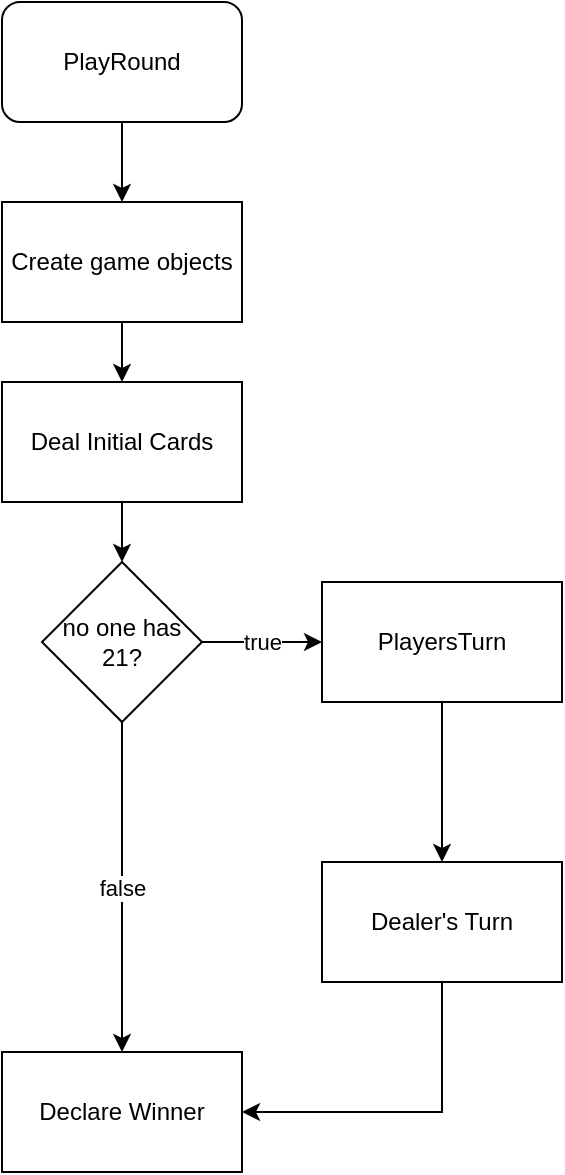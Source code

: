<mxfile version="20.1.1" type="device" pages="5"><diagram id="C5RBs43oDa-KdzZeNtuy" name="PlayRound"><mxGraphModel dx="1586" dy="683" grid="1" gridSize="10" guides="1" tooltips="1" connect="1" arrows="1" fold="1" page="1" pageScale="1" pageWidth="827" pageHeight="1169" math="0" shadow="0"><root><mxCell id="WIyWlLk6GJQsqaUBKTNV-0"/><mxCell id="WIyWlLk6GJQsqaUBKTNV-1" parent="WIyWlLk6GJQsqaUBKTNV-0"/><mxCell id="_lbZGLhsvte6-hpuF8ux-2" value="" style="edgeStyle=orthogonalEdgeStyle;rounded=0;orthogonalLoop=1;jettySize=auto;html=1;" edge="1" parent="WIyWlLk6GJQsqaUBKTNV-1" source="_lbZGLhsvte6-hpuF8ux-0" target="_lbZGLhsvte6-hpuF8ux-1"><mxGeometry relative="1" as="geometry"/></mxCell><mxCell id="_lbZGLhsvte6-hpuF8ux-0" value="PlayRound" style="rounded=1;whiteSpace=wrap;html=1;" vertex="1" parent="WIyWlLk6GJQsqaUBKTNV-1"><mxGeometry x="130" y="30" width="120" height="60" as="geometry"/></mxCell><mxCell id="_lbZGLhsvte6-hpuF8ux-4" value="" style="edgeStyle=orthogonalEdgeStyle;rounded=0;orthogonalLoop=1;jettySize=auto;html=1;" edge="1" parent="WIyWlLk6GJQsqaUBKTNV-1" source="_lbZGLhsvte6-hpuF8ux-1" target="_lbZGLhsvte6-hpuF8ux-3"><mxGeometry relative="1" as="geometry"/></mxCell><mxCell id="_lbZGLhsvte6-hpuF8ux-1" value="Create game objects" style="rounded=0;whiteSpace=wrap;html=1;" vertex="1" parent="WIyWlLk6GJQsqaUBKTNV-1"><mxGeometry x="130" y="130" width="120" height="60" as="geometry"/></mxCell><mxCell id="_lbZGLhsvte6-hpuF8ux-6" value="" style="edgeStyle=orthogonalEdgeStyle;rounded=0;orthogonalLoop=1;jettySize=auto;html=1;" edge="1" parent="WIyWlLk6GJQsqaUBKTNV-1" source="_lbZGLhsvte6-hpuF8ux-3" target="_lbZGLhsvte6-hpuF8ux-5"><mxGeometry relative="1" as="geometry"/></mxCell><mxCell id="_lbZGLhsvte6-hpuF8ux-3" value="Deal Initial Cards" style="whiteSpace=wrap;html=1;rounded=0;" vertex="1" parent="WIyWlLk6GJQsqaUBKTNV-1"><mxGeometry x="130" y="220" width="120" height="60" as="geometry"/></mxCell><mxCell id="_lbZGLhsvte6-hpuF8ux-8" value="true" style="edgeStyle=orthogonalEdgeStyle;rounded=0;orthogonalLoop=1;jettySize=auto;html=1;" edge="1" parent="WIyWlLk6GJQsqaUBKTNV-1" source="_lbZGLhsvte6-hpuF8ux-5" target="_lbZGLhsvte6-hpuF8ux-7"><mxGeometry relative="1" as="geometry"/></mxCell><mxCell id="_lbZGLhsvte6-hpuF8ux-12" value="false" style="edgeStyle=orthogonalEdgeStyle;rounded=0;orthogonalLoop=1;jettySize=auto;html=1;" edge="1" parent="WIyWlLk6GJQsqaUBKTNV-1" source="_lbZGLhsvte6-hpuF8ux-5" target="_lbZGLhsvte6-hpuF8ux-11"><mxGeometry relative="1" as="geometry"/></mxCell><mxCell id="_lbZGLhsvte6-hpuF8ux-5" value="no one has 21?" style="rhombus;whiteSpace=wrap;html=1;" vertex="1" parent="WIyWlLk6GJQsqaUBKTNV-1"><mxGeometry x="150" y="310" width="80" height="80" as="geometry"/></mxCell><mxCell id="_lbZGLhsvte6-hpuF8ux-10" value="" style="edgeStyle=orthogonalEdgeStyle;rounded=0;orthogonalLoop=1;jettySize=auto;html=1;" edge="1" parent="WIyWlLk6GJQsqaUBKTNV-1" source="_lbZGLhsvte6-hpuF8ux-7" target="_lbZGLhsvte6-hpuF8ux-9"><mxGeometry relative="1" as="geometry"/></mxCell><mxCell id="_lbZGLhsvte6-hpuF8ux-7" value="PlayersTurn" style="whiteSpace=wrap;html=1;" vertex="1" parent="WIyWlLk6GJQsqaUBKTNV-1"><mxGeometry x="290" y="320" width="120" height="60" as="geometry"/></mxCell><mxCell id="_lbZGLhsvte6-hpuF8ux-13" style="edgeStyle=orthogonalEdgeStyle;rounded=0;orthogonalLoop=1;jettySize=auto;html=1;entryX=1;entryY=0.5;entryDx=0;entryDy=0;exitX=0.5;exitY=1;exitDx=0;exitDy=0;" edge="1" parent="WIyWlLk6GJQsqaUBKTNV-1" source="_lbZGLhsvte6-hpuF8ux-9" target="_lbZGLhsvte6-hpuF8ux-11"><mxGeometry relative="1" as="geometry"/></mxCell><mxCell id="_lbZGLhsvte6-hpuF8ux-9" value="Dealer's Turn" style="whiteSpace=wrap;html=1;" vertex="1" parent="WIyWlLk6GJQsqaUBKTNV-1"><mxGeometry x="290" y="460" width="120" height="60" as="geometry"/></mxCell><mxCell id="_lbZGLhsvte6-hpuF8ux-11" value="Declare Winner" style="whiteSpace=wrap;html=1;" vertex="1" parent="WIyWlLk6GJQsqaUBKTNV-1"><mxGeometry x="130" y="555" width="120" height="60" as="geometry"/></mxCell></root></mxGraphModel></diagram><diagram id="3N0BLWIaQhOuSlQCD8_7" name="DealInitialCards"><mxGraphModel dx="591" dy="646" grid="1" gridSize="10" guides="1" tooltips="1" connect="1" arrows="1" fold="1" page="1" pageScale="1" pageWidth="850" pageHeight="1100" math="0" shadow="0"><root><mxCell id="0"/><mxCell id="1" parent="0"/><mxCell id="Cm41E4tXIJJhSxlIHzck-3" value="" style="edgeStyle=orthogonalEdgeStyle;rounded=0;orthogonalLoop=1;jettySize=auto;html=1;" edge="1" parent="1" source="Cm41E4tXIJJhSxlIHzck-1" target="Cm41E4tXIJJhSxlIHzck-2"><mxGeometry relative="1" as="geometry"/></mxCell><mxCell id="Cm41E4tXIJJhSxlIHzck-1" value="Deal Initial Cards" style="rounded=1;whiteSpace=wrap;html=1;" vertex="1" parent="1"><mxGeometry x="150" y="10" width="120" height="60" as="geometry"/></mxCell><mxCell id="Cm41E4tXIJJhSxlIHzck-5" value="" style="edgeStyle=orthogonalEdgeStyle;rounded=0;orthogonalLoop=1;jettySize=auto;html=1;" edge="1" parent="1" source="Cm41E4tXIJJhSxlIHzck-2" target="Cm41E4tXIJJhSxlIHzck-4"><mxGeometry relative="1" as="geometry"/></mxCell><mxCell id="Cm41E4tXIJJhSxlIHzck-2" value="Start Loop" style="rounded=0;whiteSpace=wrap;html=1;" vertex="1" parent="1"><mxGeometry x="150" y="110" width="120" height="60" as="geometry"/></mxCell><mxCell id="Cm41E4tXIJJhSxlIHzck-7" value="" style="edgeStyle=orthogonalEdgeStyle;rounded=0;orthogonalLoop=1;jettySize=auto;html=1;" edge="1" parent="1" source="Cm41E4tXIJJhSxlIHzck-4" target="Cm41E4tXIJJhSxlIHzck-6"><mxGeometry relative="1" as="geometry"/></mxCell><mxCell id="Cm41E4tXIJJhSxlIHzck-4" value="get a card from the deck" style="whiteSpace=wrap;html=1;rounded=0;" vertex="1" parent="1"><mxGeometry x="150" y="210" width="120" height="60" as="geometry"/></mxCell><mxCell id="Cm41E4tXIJJhSxlIHzck-9" value="" style="edgeStyle=orthogonalEdgeStyle;rounded=0;orthogonalLoop=1;jettySize=auto;html=1;" edge="1" parent="1" source="Cm41E4tXIJJhSxlIHzck-6" target="Cm41E4tXIJJhSxlIHzck-8"><mxGeometry relative="1" as="geometry"/></mxCell><mxCell id="Cm41E4tXIJJhSxlIHzck-6" value="add card to the player's hand" style="whiteSpace=wrap;html=1;rounded=0;" vertex="1" parent="1"><mxGeometry x="150" y="300" width="120" height="60" as="geometry"/></mxCell><mxCell id="Cm41E4tXIJJhSxlIHzck-11" value="" style="edgeStyle=orthogonalEdgeStyle;rounded=0;orthogonalLoop=1;jettySize=auto;html=1;" edge="1" parent="1" source="Cm41E4tXIJJhSxlIHzck-8" target="Cm41E4tXIJJhSxlIHzck-10"><mxGeometry relative="1" as="geometry"/></mxCell><mxCell id="Cm41E4tXIJJhSxlIHzck-8" value="get a card from the deck" style="whiteSpace=wrap;html=1;rounded=0;" vertex="1" parent="1"><mxGeometry x="150" y="400" width="120" height="60" as="geometry"/></mxCell><mxCell id="Cm41E4tXIJJhSxlIHzck-12" value="do twice" style="edgeStyle=orthogonalEdgeStyle;rounded=0;orthogonalLoop=1;jettySize=auto;html=1;entryX=0;entryY=0.5;entryDx=0;entryDy=0;" edge="1" parent="1" source="Cm41E4tXIJJhSxlIHzck-10" target="Cm41E4tXIJJhSxlIHzck-2"><mxGeometry relative="1" as="geometry"><Array as="points"><mxPoint x="60" y="520"/><mxPoint x="60" y="140"/></Array></mxGeometry></mxCell><mxCell id="Cm41E4tXIJJhSxlIHzck-10" value="add card to the dealer's hand" style="whiteSpace=wrap;html=1;rounded=0;" vertex="1" parent="1"><mxGeometry x="150" y="490" width="120" height="60" as="geometry"/></mxCell></root></mxGraphModel></diagram><diagram id="Mj28Qb5oS3i0-mGR0Je4" name="PlayersTurn"><mxGraphModel dx="690" dy="753" grid="1" gridSize="10" guides="1" tooltips="1" connect="1" arrows="1" fold="1" page="1" pageScale="1" pageWidth="850" pageHeight="1100" math="0" shadow="0"><root><mxCell id="0"/><mxCell id="1" parent="0"/><mxCell id="BBXGbePJ1L_U4f5Rku3b-3" value="" style="edgeStyle=orthogonalEdgeStyle;rounded=0;orthogonalLoop=1;jettySize=auto;html=1;" edge="1" parent="1" source="BBXGbePJ1L_U4f5Rku3b-1" target="BBXGbePJ1L_U4f5Rku3b-2"><mxGeometry relative="1" as="geometry"/></mxCell><mxCell id="BBXGbePJ1L_U4f5Rku3b-1" value="Player's Turn" style="rounded=1;whiteSpace=wrap;html=1;" vertex="1" parent="1"><mxGeometry x="240" y="60" width="120" height="60" as="geometry"/></mxCell><mxCell id="kdh8hPXTALSQlnEi8DcW-5" value="true" style="edgeStyle=orthogonalEdgeStyle;rounded=0;orthogonalLoop=1;jettySize=auto;html=1;" edge="1" parent="1" source="BBXGbePJ1L_U4f5Rku3b-2" target="BBXGbePJ1L_U4f5Rku3b-6"><mxGeometry relative="1" as="geometry"/></mxCell><mxCell id="kdh8hPXTALSQlnEi8DcW-8" value="false" style="edgeStyle=orthogonalEdgeStyle;rounded=0;orthogonalLoop=1;jettySize=auto;html=1;entryX=0.5;entryY=0;entryDx=0;entryDy=0;" edge="1" parent="1" source="BBXGbePJ1L_U4f5Rku3b-2" target="kdh8hPXTALSQlnEi8DcW-6"><mxGeometry relative="1" as="geometry"/></mxCell><mxCell id="BBXGbePJ1L_U4f5Rku3b-2" value="player's score &amp;lt; 21?" style="rhombus;whiteSpace=wrap;html=1;rounded=1;" vertex="1" parent="1"><mxGeometry x="260" y="190" width="80" height="80" as="geometry"/></mxCell><mxCell id="BBXGbePJ1L_U4f5Rku3b-8" value="HIT" style="edgeStyle=orthogonalEdgeStyle;rounded=0;orthogonalLoop=1;jettySize=auto;html=1;entryX=0.5;entryY=0;entryDx=0;entryDy=0;" edge="1" parent="1" source="BBXGbePJ1L_U4f5Rku3b-6" target="kdh8hPXTALSQlnEi8DcW-1"><mxGeometry relative="1" as="geometry"><mxPoint x="300" y="450" as="targetPoint"/></mxGeometry></mxCell><mxCell id="kdh8hPXTALSQlnEi8DcW-7" value="Stand" style="edgeStyle=orthogonalEdgeStyle;rounded=0;orthogonalLoop=1;jettySize=auto;html=1;" edge="1" parent="1" source="BBXGbePJ1L_U4f5Rku3b-6" target="kdh8hPXTALSQlnEi8DcW-6"><mxGeometry relative="1" as="geometry"/></mxCell><mxCell id="BBXGbePJ1L_U4f5Rku3b-6" value="Hit or stand?" style="rhombus;whiteSpace=wrap;html=1;" vertex="1" parent="1"><mxGeometry x="260" y="330" width="80" height="80" as="geometry"/></mxCell><mxCell id="kdh8hPXTALSQlnEi8DcW-3" value="" style="edgeStyle=orthogonalEdgeStyle;rounded=0;orthogonalLoop=1;jettySize=auto;html=1;" edge="1" parent="1" source="kdh8hPXTALSQlnEi8DcW-1" target="kdh8hPXTALSQlnEi8DcW-2"><mxGeometry relative="1" as="geometry"/></mxCell><mxCell id="kdh8hPXTALSQlnEi8DcW-1" value="get a card from the deck" style="whiteSpace=wrap;html=1;rounded=0;" vertex="1" parent="1"><mxGeometry x="240" y="460" width="120" height="60" as="geometry"/></mxCell><mxCell id="kdh8hPXTALSQlnEi8DcW-4" style="edgeStyle=orthogonalEdgeStyle;rounded=0;orthogonalLoop=1;jettySize=auto;html=1;" edge="1" parent="1" source="kdh8hPXTALSQlnEi8DcW-2"><mxGeometry relative="1" as="geometry"><mxPoint x="300" y="150" as="targetPoint"/><Array as="points"><mxPoint x="430" y="580"/><mxPoint x="430" y="150"/></Array></mxGeometry></mxCell><mxCell id="kdh8hPXTALSQlnEi8DcW-2" value="add card to the player's hand" style="whiteSpace=wrap;html=1;rounded=0;" vertex="1" parent="1"><mxGeometry x="240" y="550" width="120" height="60" as="geometry"/></mxCell><mxCell id="kdh8hPXTALSQlnEi8DcW-6" value="End Loop" style="whiteSpace=wrap;html=1;" vertex="1" parent="1"><mxGeometry x="30" y="340" width="120" height="60" as="geometry"/></mxCell></root></mxGraphModel></diagram><diagram id="BxqR8FB8bn83vnQJdIGA" name="DealersTurn"><mxGraphModel dx="591" dy="646" grid="1" gridSize="10" guides="1" tooltips="1" connect="1" arrows="1" fold="1" page="1" pageScale="1" pageWidth="850" pageHeight="1100" math="0" shadow="0"><root><mxCell id="0"/><mxCell id="1" parent="0"/><mxCell id="sSigSy32c7mOBvEKLVTk-11" value="" style="edgeStyle=orthogonalEdgeStyle;rounded=0;orthogonalLoop=1;jettySize=auto;html=1;" edge="1" parent="1" source="X0jt2racdM3l99iQBhw_-1" target="X0jt2racdM3l99iQBhw_-2"><mxGeometry relative="1" as="geometry"/></mxCell><mxCell id="X0jt2racdM3l99iQBhw_-1" value="DealersTurn" style="rounded=1;whiteSpace=wrap;html=1;" vertex="1" parent="1"><mxGeometry x="180" y="30" width="120" height="60" as="geometry"/></mxCell><mxCell id="sSigSy32c7mOBvEKLVTk-9" value="" style="edgeStyle=orthogonalEdgeStyle;rounded=0;orthogonalLoop=1;jettySize=auto;html=1;" edge="1" parent="1" source="X0jt2racdM3l99iQBhw_-2" target="X0jt2racdM3l99iQBhw_-3"><mxGeometry relative="1" as="geometry"/></mxCell><mxCell id="X0jt2racdM3l99iQBhw_-2" value="Reveal Dealer's hand" style="rounded=0;whiteSpace=wrap;html=1;" vertex="1" parent="1"><mxGeometry x="180" y="150" width="120" height="60" as="geometry"/></mxCell><mxCell id="sSigSy32c7mOBvEKLVTk-3" value="true" style="edgeStyle=orthogonalEdgeStyle;rounded=0;orthogonalLoop=1;jettySize=auto;html=1;" edge="1" parent="1" source="X0jt2racdM3l99iQBhw_-3" target="sSigSy32c7mOBvEKLVTk-1"><mxGeometry relative="1" as="geometry"/></mxCell><mxCell id="sSigSy32c7mOBvEKLVTk-6" value="false" style="edgeStyle=orthogonalEdgeStyle;rounded=0;orthogonalLoop=1;jettySize=auto;html=1;" edge="1" parent="1" source="X0jt2racdM3l99iQBhw_-3" target="sSigSy32c7mOBvEKLVTk-5"><mxGeometry relative="1" as="geometry"/></mxCell><mxCell id="X0jt2racdM3l99iQBhw_-3" value="dealer's score &amp;lt; 17?" style="rhombus;whiteSpace=wrap;html=1;" vertex="1" parent="1"><mxGeometry x="200" y="260" width="80" height="80" as="geometry"/></mxCell><mxCell id="sSigSy32c7mOBvEKLVTk-4" value="" style="edgeStyle=orthogonalEdgeStyle;rounded=0;orthogonalLoop=1;jettySize=auto;html=1;" edge="1" parent="1" source="sSigSy32c7mOBvEKLVTk-1" target="sSigSy32c7mOBvEKLVTk-2"><mxGeometry relative="1" as="geometry"/></mxCell><mxCell id="sSigSy32c7mOBvEKLVTk-1" value="get a card from the deck" style="whiteSpace=wrap;html=1;rounded=0;" vertex="1" parent="1"><mxGeometry x="180" y="390" width="120" height="60" as="geometry"/></mxCell><mxCell id="sSigSy32c7mOBvEKLVTk-10" style="edgeStyle=orthogonalEdgeStyle;rounded=0;orthogonalLoop=1;jettySize=auto;html=1;entryX=1;entryY=0.5;entryDx=0;entryDy=0;" edge="1" parent="1" source="sSigSy32c7mOBvEKLVTk-2" target="X0jt2racdM3l99iQBhw_-3"><mxGeometry relative="1" as="geometry"><mxPoint x="330.0" y="510" as="targetPoint"/><Array as="points"><mxPoint x="410" y="510"/><mxPoint x="410" y="300"/></Array></mxGeometry></mxCell><mxCell id="sSigSy32c7mOBvEKLVTk-2" value="add card to the dealer's hand" style="whiteSpace=wrap;html=1;rounded=0;" vertex="1" parent="1"><mxGeometry x="180" y="480" width="120" height="60" as="geometry"/></mxCell><mxCell id="sSigSy32c7mOBvEKLVTk-5" value="End Loop" style="whiteSpace=wrap;html=1;" vertex="1" parent="1"><mxGeometry x="30" y="270" width="120" height="60" as="geometry"/></mxCell></root></mxGraphModel></diagram><diagram id="W7xnndVEo0emFPSq4OnI" name="DeclareWinner"><mxGraphModel dx="1586" dy="683" grid="1" gridSize="10" guides="1" tooltips="1" connect="1" arrows="1" fold="1" page="1" pageScale="1" pageWidth="850" pageHeight="1100" math="0" shadow="0"><root><mxCell id="0"/><mxCell id="1" parent="0"/><mxCell id="bzciqg_LLYVV4BsDqqDI-7" value="" style="edgeStyle=orthogonalEdgeStyle;rounded=0;orthogonalLoop=1;jettySize=auto;html=1;fontSize=24;" edge="1" parent="1" source="bzciqg_LLYVV4BsDqqDI-1" target="bzciqg_LLYVV4BsDqqDI-4"><mxGeometry relative="1" as="geometry"/></mxCell><mxCell id="bzciqg_LLYVV4BsDqqDI-1" value="DeclareWinner" style="rounded=1;whiteSpace=wrap;html=1;" vertex="1" parent="1"><mxGeometry x="370" y="20" width="120" height="60" as="geometry"/></mxCell><mxCell id="bzciqg_LLYVV4BsDqqDI-2" value="Player Wins!" style="rounded=0;whiteSpace=wrap;html=1;" vertex="1" parent="1"><mxGeometry x="70" y="260" width="120" height="60" as="geometry"/></mxCell><mxCell id="bzciqg_LLYVV4BsDqqDI-3" value="Dealer Wins!" style="rounded=0;whiteSpace=wrap;html=1;" vertex="1" parent="1"><mxGeometry x="650" y="260" width="120" height="60" as="geometry"/></mxCell><mxCell id="bzciqg_LLYVV4BsDqqDI-8" value="true" style="edgeStyle=orthogonalEdgeStyle;rounded=0;orthogonalLoop=1;jettySize=auto;html=1;entryX=0.5;entryY=0;entryDx=0;entryDy=0;fontSize=24;" edge="1" parent="1" source="bzciqg_LLYVV4BsDqqDI-4" target="bzciqg_LLYVV4BsDqqDI-3"><mxGeometry relative="1" as="geometry"/></mxCell><mxCell id="bzciqg_LLYVV4BsDqqDI-10" value="false" style="edgeStyle=orthogonalEdgeStyle;rounded=0;orthogonalLoop=1;jettySize=auto;html=1;fontSize=24;" edge="1" parent="1" source="bzciqg_LLYVV4BsDqqDI-4" target="bzciqg_LLYVV4BsDqqDI-9"><mxGeometry relative="1" as="geometry"/></mxCell><mxCell id="bzciqg_LLYVV4BsDqqDI-4" value="p &amp;gt; 21?" style="rhombus;whiteSpace=wrap;html=1;" vertex="1" parent="1"><mxGeometry x="390" y="110" width="80" height="80" as="geometry"/></mxCell><mxCell id="bzciqg_LLYVV4BsDqqDI-6" value="&lt;font style=&quot;font-size: 24px;&quot;&gt;p = player's score&lt;br&gt;d = dealer's score&lt;/font&gt;" style="text;html=1;strokeColor=none;fillColor=none;align=center;verticalAlign=middle;whiteSpace=wrap;rounded=0;" vertex="1" parent="1"><mxGeometry x="530" y="35" width="250" height="30" as="geometry"/></mxCell><mxCell id="bzciqg_LLYVV4BsDqqDI-12" value="&lt;font style=&quot;font-size: 12px;&quot;&gt;true&lt;/font&gt;" style="edgeStyle=orthogonalEdgeStyle;rounded=0;orthogonalLoop=1;jettySize=auto;html=1;entryX=1.008;entryY=0.617;entryDx=0;entryDy=0;entryPerimeter=0;fontSize=24;" edge="1" parent="1" source="bzciqg_LLYVV4BsDqqDI-9" target="bzciqg_LLYVV4BsDqqDI-2"><mxGeometry relative="1" as="geometry"/></mxCell><mxCell id="bzciqg_LLYVV4BsDqqDI-14" value="&lt;font style=&quot;font-size: 12px;&quot;&gt;false&lt;/font&gt;" style="edgeStyle=orthogonalEdgeStyle;rounded=0;orthogonalLoop=1;jettySize=auto;html=1;fontSize=24;" edge="1" parent="1" source="bzciqg_LLYVV4BsDqqDI-9" target="bzciqg_LLYVV4BsDqqDI-13"><mxGeometry relative="1" as="geometry"/></mxCell><mxCell id="bzciqg_LLYVV4BsDqqDI-9" value="d &amp;gt; 21?" style="rhombus;whiteSpace=wrap;html=1;" vertex="1" parent="1"><mxGeometry x="390" y="250" width="80" height="80" as="geometry"/></mxCell><mxCell id="bzciqg_LLYVV4BsDqqDI-15" value="&lt;font style=&quot;font-size: 12px;&quot;&gt;true&lt;/font&gt;" style="edgeStyle=orthogonalEdgeStyle;rounded=0;orthogonalLoop=1;jettySize=auto;html=1;entryX=1;entryY=0.75;entryDx=0;entryDy=0;fontSize=24;" edge="1" parent="1" source="bzciqg_LLYVV4BsDqqDI-13" target="bzciqg_LLYVV4BsDqqDI-2"><mxGeometry relative="1" as="geometry"/></mxCell><mxCell id="bzciqg_LLYVV4BsDqqDI-17" value="false" style="edgeStyle=orthogonalEdgeStyle;rounded=0;orthogonalLoop=1;jettySize=auto;html=1;fontSize=12;" edge="1" parent="1" source="bzciqg_LLYVV4BsDqqDI-13" target="bzciqg_LLYVV4BsDqqDI-16"><mxGeometry relative="1" as="geometry"/></mxCell><mxCell id="bzciqg_LLYVV4BsDqqDI-13" value="p &amp;gt; d?" style="rhombus;whiteSpace=wrap;html=1;" vertex="1" parent="1"><mxGeometry x="390" y="360" width="80" height="80" as="geometry"/></mxCell><mxCell id="bzciqg_LLYVV4BsDqqDI-18" value="true" style="edgeStyle=orthogonalEdgeStyle;rounded=0;orthogonalLoop=1;jettySize=auto;html=1;entryX=0;entryY=0.5;entryDx=0;entryDy=0;fontSize=12;" edge="1" parent="1" source="bzciqg_LLYVV4BsDqqDI-16" target="bzciqg_LLYVV4BsDqqDI-3"><mxGeometry relative="1" as="geometry"/></mxCell><mxCell id="bzciqg_LLYVV4BsDqqDI-20" value="false" style="edgeStyle=orthogonalEdgeStyle;rounded=0;orthogonalLoop=1;jettySize=auto;html=1;fontSize=12;" edge="1" parent="1" source="bzciqg_LLYVV4BsDqqDI-16" target="bzciqg_LLYVV4BsDqqDI-19"><mxGeometry relative="1" as="geometry"/></mxCell><mxCell id="bzciqg_LLYVV4BsDqqDI-16" value="d &amp;gt; p?" style="rhombus;whiteSpace=wrap;html=1;" vertex="1" parent="1"><mxGeometry x="390" y="490" width="80" height="80" as="geometry"/></mxCell><mxCell id="bzciqg_LLYVV4BsDqqDI-19" value="TIE." style="whiteSpace=wrap;html=1;" vertex="1" parent="1"><mxGeometry x="370" y="630" width="120" height="60" as="geometry"/></mxCell></root></mxGraphModel></diagram></mxfile>